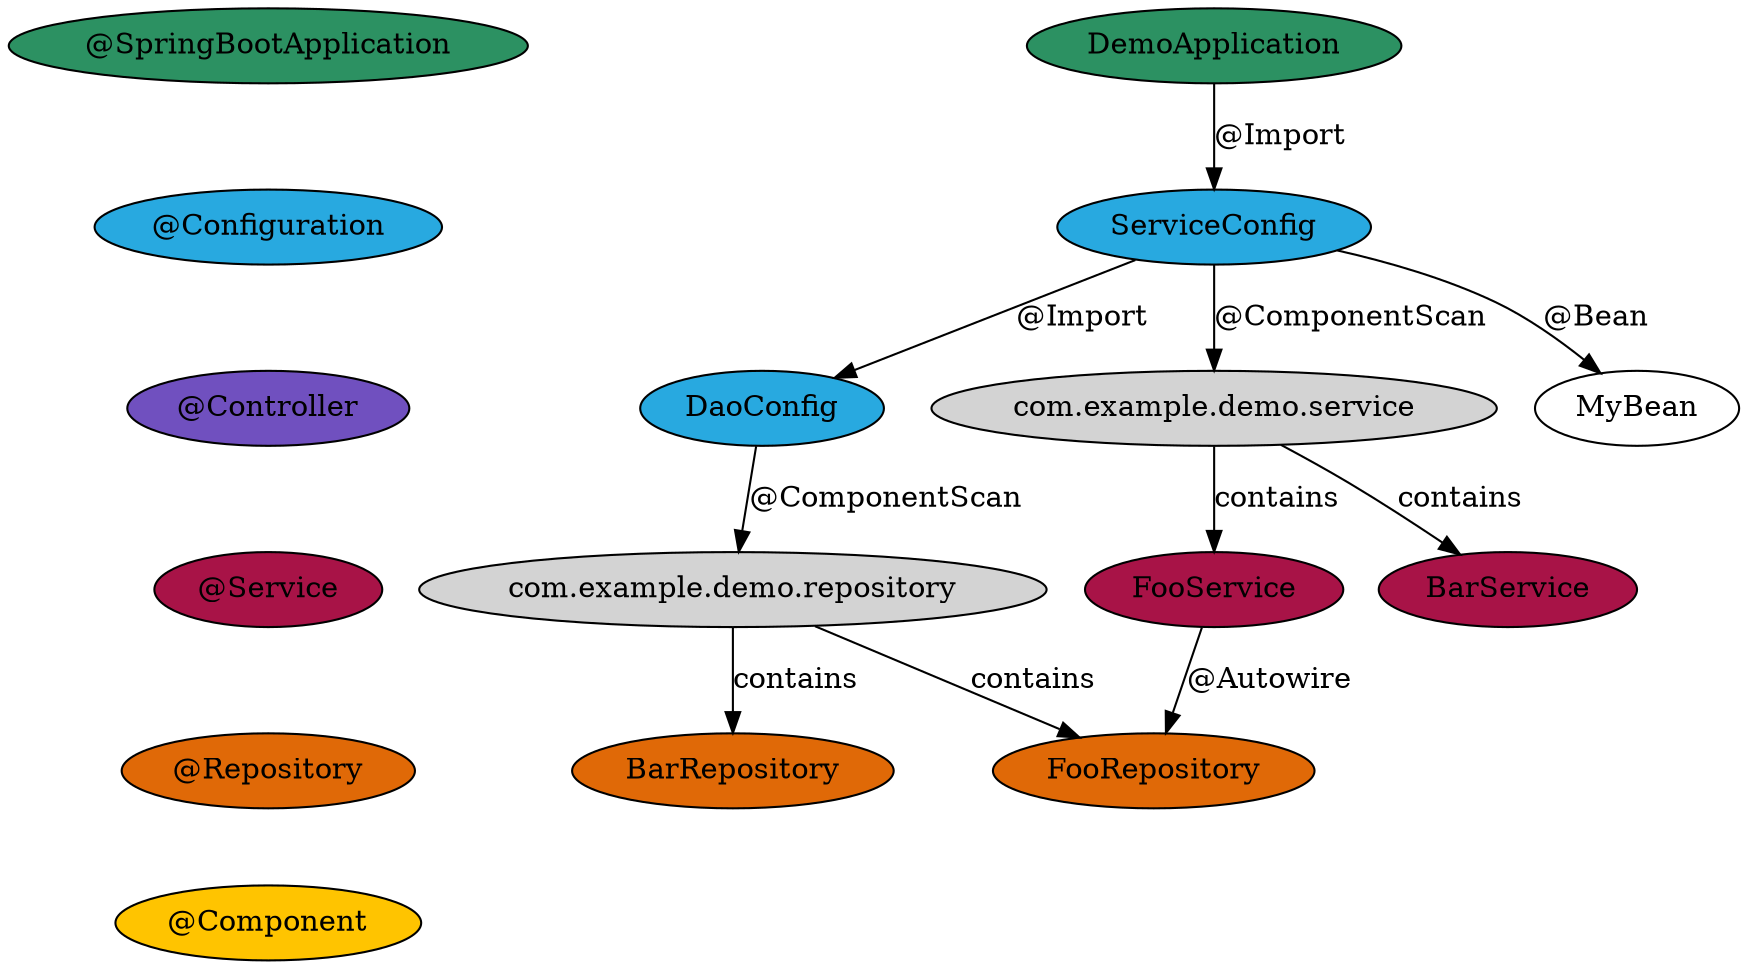 digraph Components {
    # Legend
    "@SpringBootApplication" [fillcolor="#2c9162",style=filled];
    "@Configuration" [fillcolor="#28a9e0",style=filled];
    "@Controller" [fillcolor="#7050bf",style=filled];
    "@Service" [fillcolor="#a81347",style=filled];
    "@Repository" [fillcolor="#e06907",style=filled];
    "@Component" [fillcolor="#ffc400",style=filled];

    # Align legend
    "@SpringBootApplication" -> "@Configuration" [style=invis];
    "@Configuration" -> "@Controller" [style=invis];
    "@Controller" -> "@Service" [style=invis];
    "@Service" -> "@Repository" [style=invis];
    "@Repository" -> "@Component" [style=invis];

    DemoApplication [fillcolor="#2c9162"style=filled];
    DemoApplication -> ServiceConfig [label="@Import"];
    BarService [fillcolor="#a81347"style=filled];
    FooService [fillcolor="#a81347"style=filled];
    FooService -> FooRepository [label="@Autowire"];
    ServiceConfig [fillcolor="#28a9e0"style=filled];
    ServiceConfig -> DaoConfig [label="@Import"];
    "com.example.demo.service" [style=filled];
    "ServiceConfig" -> "com.example.demo.service" [label="@ComponentScan"];
    "com.example.demo.service" -> BarService [label=contains];
    "com.example.demo.service" -> FooService [label=contains];
    ServiceConfig -> MyBean [label="@Bean"];
    BarRepository [fillcolor="#e06907"style=filled];
    FooRepository [fillcolor="#e06907"style=filled];
    DaoConfig [fillcolor="#28a9e0"style=filled];
    "com.example.demo.repository" [style=filled];
    "DaoConfig" -> "com.example.demo.repository" [label="@ComponentScan"];
    "com.example.demo.repository" -> BarRepository [label=contains];
    "com.example.demo.repository" -> FooRepository [label=contains];
}

